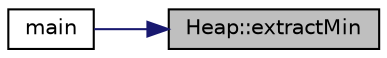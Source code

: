 digraph "Heap::extractMin"
{
 // INTERACTIVE_SVG=YES
 // LATEX_PDF_SIZE
  edge [fontname="Helvetica",fontsize="10",labelfontname="Helvetica",labelfontsize="10"];
  node [fontname="Helvetica",fontsize="10",shape=record];
  rankdir="RL";
  Node1 [label="Heap::extractMin",height=0.2,width=0.4,color="black", fillcolor="grey75", style="filled", fontcolor="black",tooltip="Extrahiert den Root-Wert des Heaps."];
  Node1 -> Node2 [dir="back",color="midnightblue",fontsize="10",style="solid",fontname="Helvetica"];
  Node2 [label="main",height=0.2,width=0.4,color="black", fillcolor="white", style="filled",URL="$da/dd1/PE2__Uebungsblatt2__Aufgabe5_8cpp.html#ae66f6b31b5ad750f1fe042a706a4e3d4",tooltip=" "];
}
